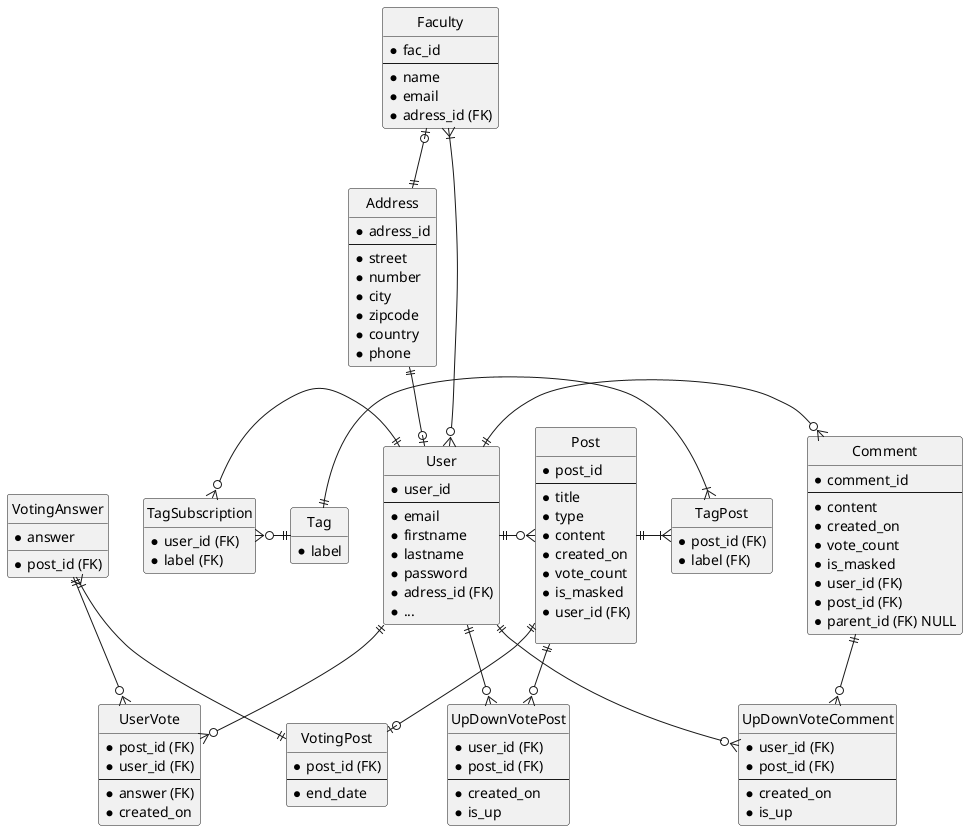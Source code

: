 @startuml db_mdl

hide circle
hide empty members

' entity Entity {
'    * identifying_attribute
'    --
'    * mandatory_attribute
'    optional_attribute
' }

' ' zero or one
' A |o--o| B

' ' exactly one
' C ||--|| D

' ' zero or many
' E }o--o{ F

' ' one or many
' G }|--|{ H

entity User {
  * user_id
  --
  * email 
  * firstname 
  * lastname
  * password
  * adress_id (FK)
  * ...
}

entity Address {
  * adress_id
  --
  * street
  * number
  * city
  * zipcode
  * country
  * phone
}



entity UpDownVotePost {
  * user_id (FK)
  * post_id (FK)
  --
  * created_on
  * is_up
}


entity UpDownVoteComment {
  * user_id (FK)
  * post_id (FK)
  --
  * created_on
  * is_up
}

entity TagSubscription{
  * user_id (FK)
  * label (FK)
}

entity Tag {
  * label
}

entity Post {
  * post_id
  --
  * title
  * type
  * content
  * created_on
  * vote_count
  * is_masked
  * user_id (FK)

}

entity Comment {
  * comment_id
  --
  * content
  * created_on
  * vote_count
  * is_masked
  * user_id (FK)
  * post_id (FK)
  * parent_id (FK) NULL
}


entity VotingPost {
  * post_id (FK)
  --
  * end_date
}

entity TagPost {
    * post_id (FK)
    * label (FK)
}

entity UserVote {
  * post_id (FK)
  * user_id (FK)
  --
  * answer (FK)
  * created_on
}

entity VotingAnswer{
  * post_id (FK)
  * answer
}

entity Faculty  {
  * fac_id
  --
  * name
  * email
  * adress_id (FK)
}

Address ||--o| User


Faculty }|--o{ User
Faculty |o--|| Address


User ||-o{ Post 
User ||--o{ UpDownVotePost
Post ||--o{ UpDownVotePost


User ||-o{ Comment
User ||--o{ UpDownVoteComment
Comment ||--o{ UpDownVoteComment

Post ||--o| VotingPost
VotingAnswer}|-|| VotingPost

User  ||--o{ UserVote
VotingAnswer ||--o{  UserVote 

TagSubscription }o-|| User
TagSubscription }o-|| Tag

Tag  ||-|{  TagPost
Post ||-|{  TagPost
@enduml
